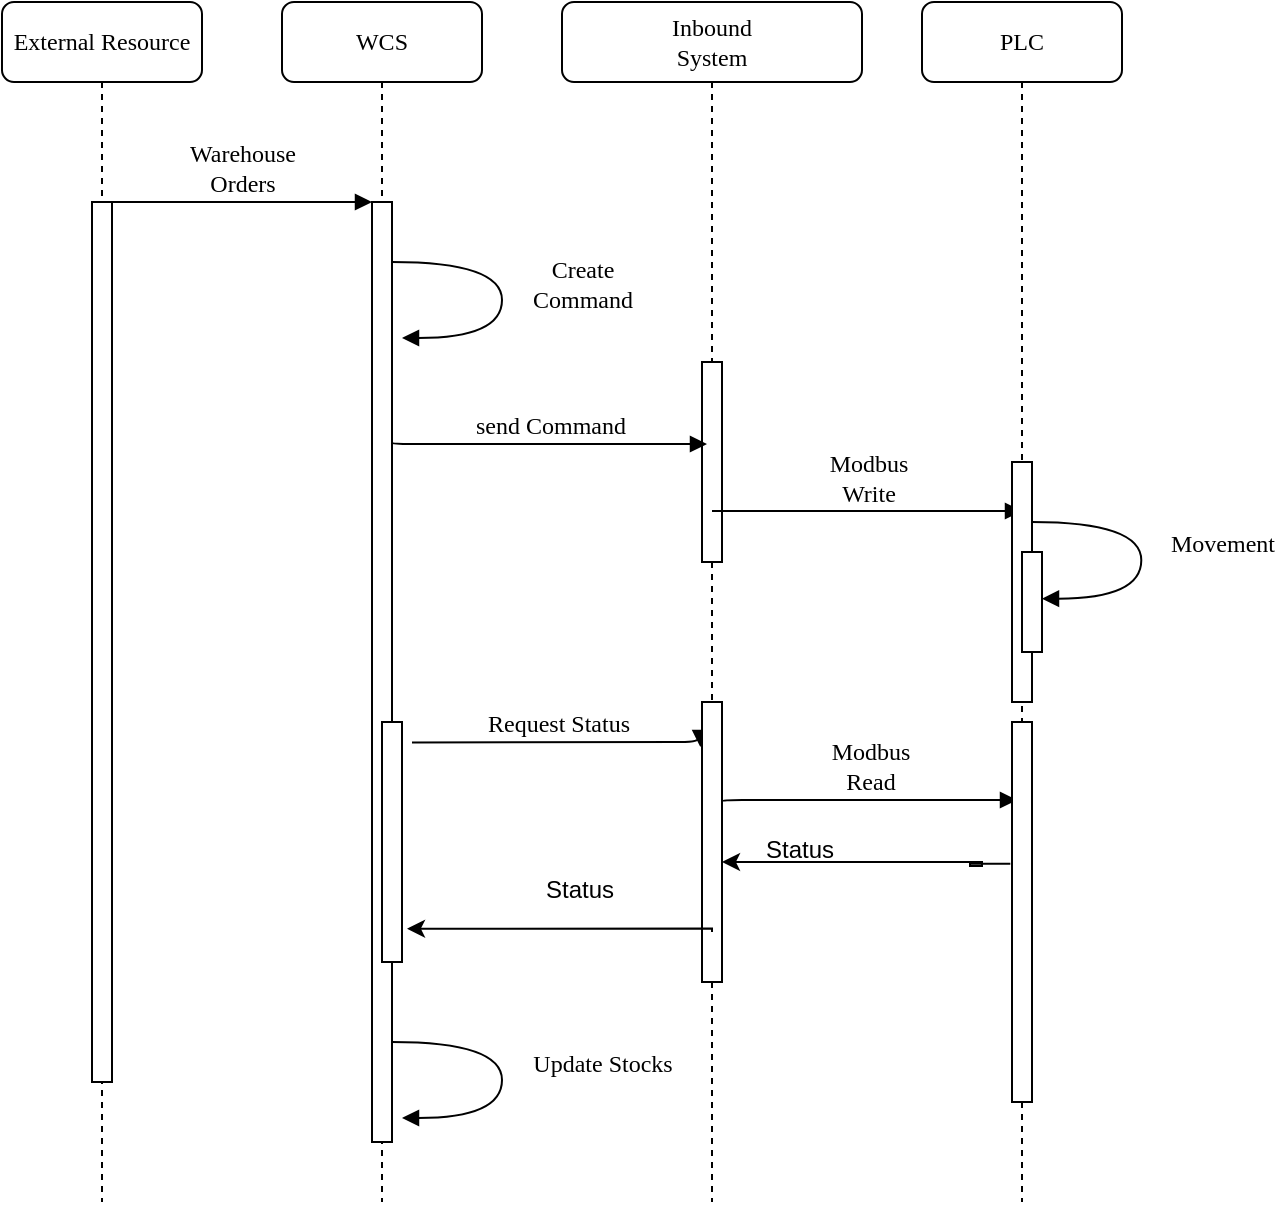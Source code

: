 <mxfile version="24.2.2" type="github">
  <diagram name="Page-1" id="13e1069c-82ec-6db2-03f1-153e76fe0fe0">
    <mxGraphModel dx="1434" dy="774" grid="1" gridSize="10" guides="1" tooltips="1" connect="1" arrows="1" fold="1" page="1" pageScale="1" pageWidth="1100" pageHeight="850" background="none" math="0" shadow="0">
      <root>
        <mxCell id="0" />
        <mxCell id="1" parent="0" />
        <mxCell id="7baba1c4bc27f4b0-2" value="WCS" style="shape=umlLifeline;perimeter=lifelinePerimeter;whiteSpace=wrap;html=1;container=1;collapsible=0;recursiveResize=0;outlineConnect=0;rounded=1;shadow=0;comic=0;labelBackgroundColor=none;strokeWidth=1;fontFamily=Verdana;fontSize=12;align=center;" parent="1" vertex="1">
          <mxGeometry x="240" y="80" width="100" height="600" as="geometry" />
        </mxCell>
        <mxCell id="7baba1c4bc27f4b0-10" value="" style="html=1;points=[];perimeter=orthogonalPerimeter;rounded=0;shadow=0;comic=0;labelBackgroundColor=none;strokeWidth=1;fontFamily=Verdana;fontSize=12;align=center;" parent="7baba1c4bc27f4b0-2" vertex="1">
          <mxGeometry x="45" y="100" width="10" height="470" as="geometry" />
        </mxCell>
        <mxCell id="ZkeFNcF1IS-2bL18hSrl-8" value="&lt;div&gt;Create&lt;/div&gt;&lt;div&gt;Command&lt;br&gt;&lt;/div&gt;" style="html=1;verticalAlign=bottom;endArrow=block;labelBackgroundColor=none;fontFamily=Verdana;fontSize=12;elbow=vertical;edgeStyle=orthogonalEdgeStyle;curved=1;entryX=1;entryY=0.286;entryPerimeter=0;exitX=1.038;exitY=0.345;exitPerimeter=0;" parent="7baba1c4bc27f4b0-2" edge="1">
          <mxGeometry x="0.158" y="40" relative="1" as="geometry">
            <mxPoint x="55" y="130" as="sourcePoint" />
            <mxPoint x="60" y="168" as="targetPoint" />
            <Array as="points">
              <mxPoint x="110" y="130" />
              <mxPoint x="110" y="168" />
            </Array>
            <mxPoint as="offset" />
          </mxGeometry>
        </mxCell>
        <mxCell id="ZkeFNcF1IS-2bL18hSrl-14" value="" style="html=1;points=[];perimeter=orthogonalPerimeter;rounded=0;shadow=0;comic=0;labelBackgroundColor=none;strokeWidth=1;fontFamily=Verdana;fontSize=12;align=center;" parent="7baba1c4bc27f4b0-2" vertex="1">
          <mxGeometry x="50" y="360" width="10" height="120" as="geometry" />
        </mxCell>
        <mxCell id="ZkeFNcF1IS-2bL18hSrl-13" value="Request Status" style="html=1;verticalAlign=bottom;endArrow=block;labelBackgroundColor=none;fontFamily=Verdana;fontSize=12;edgeStyle=elbowEdgeStyle;elbow=vertical;exitX=0.48;exitY=0.64;exitDx=0;exitDy=0;exitPerimeter=0;entryX=-0.083;entryY=0.161;entryDx=0;entryDy=0;entryPerimeter=0;" parent="7baba1c4bc27f4b0-2" target="ZkeFNcF1IS-2bL18hSrl-6" edge="1">
          <mxGeometry relative="1" as="geometry">
            <mxPoint x="65" y="370.2" as="sourcePoint" />
            <mxPoint x="226.5" y="370" as="targetPoint" />
            <mxPoint as="offset" />
            <Array as="points">
              <mxPoint x="167" y="370" />
            </Array>
          </mxGeometry>
        </mxCell>
        <mxCell id="ZkeFNcF1IS-2bL18hSrl-33" value="Update Stocks" style="html=1;verticalAlign=bottom;endArrow=block;labelBackgroundColor=none;fontFamily=Verdana;fontSize=12;elbow=vertical;edgeStyle=orthogonalEdgeStyle;curved=1;entryX=1;entryY=0.286;entryPerimeter=0;exitX=1.038;exitY=0.345;exitPerimeter=0;" parent="7baba1c4bc27f4b0-2" edge="1">
          <mxGeometry x="0.049" y="50" relative="1" as="geometry">
            <mxPoint x="55" y="520" as="sourcePoint" />
            <mxPoint x="60" y="558" as="targetPoint" />
            <Array as="points">
              <mxPoint x="110" y="520" />
              <mxPoint x="110" y="558" />
            </Array>
            <mxPoint as="offset" />
          </mxGeometry>
        </mxCell>
        <mxCell id="7baba1c4bc27f4b0-3" value="&lt;div&gt;Inbound&lt;/div&gt;&lt;div&gt;System&lt;/div&gt;" style="shape=umlLifeline;perimeter=lifelinePerimeter;whiteSpace=wrap;html=1;container=1;collapsible=0;recursiveResize=0;outlineConnect=0;rounded=1;shadow=0;comic=0;labelBackgroundColor=none;strokeWidth=1;fontFamily=Verdana;fontSize=12;align=center;" parent="1" vertex="1">
          <mxGeometry x="380" y="80" width="150" height="600" as="geometry" />
        </mxCell>
        <mxCell id="7baba1c4bc27f4b0-13" value="" style="html=1;points=[];perimeter=orthogonalPerimeter;rounded=0;shadow=0;comic=0;labelBackgroundColor=none;strokeWidth=1;fontFamily=Verdana;fontSize=12;align=center;" parent="7baba1c4bc27f4b0-3" vertex="1">
          <mxGeometry x="70" y="180" width="10" height="100" as="geometry" />
        </mxCell>
        <mxCell id="ZkeFNcF1IS-2bL18hSrl-6" value="" style="html=1;points=[];perimeter=orthogonalPerimeter;rounded=0;shadow=0;comic=0;labelBackgroundColor=none;strokeWidth=1;fontFamily=Verdana;fontSize=12;align=center;" parent="7baba1c4bc27f4b0-3" vertex="1">
          <mxGeometry x="70" y="350" width="10" height="140" as="geometry" />
        </mxCell>
        <mxCell id="ZkeFNcF1IS-2bL18hSrl-16" value="&lt;div&gt;Modbus&lt;/div&gt;&lt;div&gt;Read&lt;br&gt;&lt;/div&gt;" style="html=1;verticalAlign=bottom;endArrow=block;labelBackgroundColor=none;fontFamily=Verdana;fontSize=12;edgeStyle=elbowEdgeStyle;elbow=vertical;entryX=0.25;entryY=0.202;entryDx=0;entryDy=0;entryPerimeter=0;" parent="7baba1c4bc27f4b0-3" target="7baba1c4bc27f4b0-22" edge="1">
          <mxGeometry relative="1" as="geometry">
            <mxPoint x="80" y="400" as="sourcePoint" />
            <Array as="points" />
            <mxPoint x="185" y="400" as="targetPoint" />
          </mxGeometry>
        </mxCell>
        <mxCell id="ZkeFNcF1IS-2bL18hSrl-19" value="Status" style="text;whiteSpace=wrap;html=1;" parent="7baba1c4bc27f4b0-3" vertex="1">
          <mxGeometry x="100" y="410" width="60" height="20" as="geometry" />
        </mxCell>
        <mxCell id="ZkeFNcF1IS-2bL18hSrl-34" style="edgeStyle=orthogonalEdgeStyle;rounded=0;orthogonalLoop=1;jettySize=auto;html=1;entryX=1.25;entryY=0.861;entryDx=0;entryDy=0;entryPerimeter=0;exitX=-0.083;exitY=0.373;exitDx=0;exitDy=0;exitPerimeter=0;" parent="7baba1c4bc27f4b0-3" source="7baba1c4bc27f4b0-22" edge="1">
          <mxGeometry relative="1" as="geometry">
            <mxPoint x="232" y="432" as="sourcePoint" />
            <mxPoint x="80" y="430" as="targetPoint" />
            <Array as="points">
              <mxPoint x="204" y="432" />
              <mxPoint x="210" y="432" />
              <mxPoint x="210" y="430" />
            </Array>
          </mxGeometry>
        </mxCell>
        <mxCell id="7baba1c4bc27f4b0-4" value="PLC" style="shape=umlLifeline;perimeter=lifelinePerimeter;whiteSpace=wrap;html=1;container=1;collapsible=0;recursiveResize=0;outlineConnect=0;rounded=1;shadow=0;comic=0;labelBackgroundColor=none;strokeWidth=1;fontFamily=Verdana;fontSize=12;align=center;" parent="1" vertex="1">
          <mxGeometry x="560" y="80" width="100" height="600" as="geometry" />
        </mxCell>
        <mxCell id="7baba1c4bc27f4b0-17" value="&lt;div&gt;Modbus&lt;/div&gt;&lt;div&gt;Write&lt;br&gt;&lt;/div&gt;" style="html=1;verticalAlign=bottom;endArrow=block;labelBackgroundColor=none;fontFamily=Verdana;fontSize=12;edgeStyle=elbowEdgeStyle;elbow=vertical;" parent="7baba1c4bc27f4b0-4" source="7baba1c4bc27f4b0-3" edge="1">
          <mxGeometry relative="1" as="geometry">
            <mxPoint x="-60" y="254" as="sourcePoint" />
            <Array as="points">
              <mxPoint x="-75" y="254.5" />
            </Array>
            <mxPoint x="50" y="254.5" as="targetPoint" />
          </mxGeometry>
        </mxCell>
        <mxCell id="7baba1c4bc27f4b0-16" value="" style="html=1;points=[];perimeter=orthogonalPerimeter;rounded=0;shadow=0;comic=0;labelBackgroundColor=none;strokeWidth=1;fontFamily=Verdana;fontSize=12;align=center;" parent="7baba1c4bc27f4b0-4" vertex="1">
          <mxGeometry x="45" y="230" width="10" height="120" as="geometry" />
        </mxCell>
        <mxCell id="7baba1c4bc27f4b0-34" value="" style="html=1;points=[];perimeter=orthogonalPerimeter;rounded=0;shadow=0;comic=0;labelBackgroundColor=none;strokeWidth=1;fontFamily=Verdana;fontSize=12;align=center;" parent="7baba1c4bc27f4b0-4" vertex="1">
          <mxGeometry x="50" y="275" width="10" height="50" as="geometry" />
        </mxCell>
        <mxCell id="ZkeFNcF1IS-2bL18hSrl-9" value="Movement" style="html=1;verticalAlign=bottom;endArrow=block;labelBackgroundColor=none;fontFamily=Verdana;fontSize=12;elbow=vertical;edgeStyle=orthogonalEdgeStyle;curved=1;entryX=1;entryY=0.286;entryPerimeter=0;exitX=1.038;exitY=0.345;exitPerimeter=0;" parent="7baba1c4bc27f4b0-4" edge="1">
          <mxGeometry x="0.047" y="40" relative="1" as="geometry">
            <mxPoint x="55.003" y="260" as="sourcePoint" />
            <mxPoint x="60.003" y="298.333" as="targetPoint" />
            <Array as="points">
              <mxPoint x="109.67" y="260" />
              <mxPoint x="109.67" y="298" />
            </Array>
            <mxPoint as="offset" />
          </mxGeometry>
        </mxCell>
        <mxCell id="7baba1c4bc27f4b0-22" value="" style="html=1;points=[];perimeter=orthogonalPerimeter;rounded=0;shadow=0;comic=0;labelBackgroundColor=none;strokeWidth=1;fontFamily=Verdana;fontSize=12;align=center;" parent="7baba1c4bc27f4b0-4" vertex="1">
          <mxGeometry x="45" y="360" width="10" height="190" as="geometry" />
        </mxCell>
        <mxCell id="7baba1c4bc27f4b0-8" value="&lt;div&gt;External Resource&lt;/div&gt;" style="shape=umlLifeline;perimeter=lifelinePerimeter;whiteSpace=wrap;html=1;container=1;collapsible=0;recursiveResize=0;outlineConnect=0;rounded=1;shadow=0;comic=0;labelBackgroundColor=none;strokeWidth=1;fontFamily=Verdana;fontSize=12;align=center;" parent="1" vertex="1">
          <mxGeometry x="100" y="80" width="100" height="600" as="geometry" />
        </mxCell>
        <mxCell id="7baba1c4bc27f4b0-9" value="" style="html=1;points=[];perimeter=orthogonalPerimeter;rounded=0;shadow=0;comic=0;labelBackgroundColor=none;strokeWidth=1;fontFamily=Verdana;fontSize=12;align=center;" parent="7baba1c4bc27f4b0-8" vertex="1">
          <mxGeometry x="45" y="100" width="10" height="440" as="geometry" />
        </mxCell>
        <mxCell id="7baba1c4bc27f4b0-11" value="&lt;div&gt;Warehouse&lt;/div&gt;&lt;div&gt;Orders&lt;/div&gt;" style="html=1;verticalAlign=bottom;endArrow=block;entryX=0;entryY=0;labelBackgroundColor=none;fontFamily=Verdana;fontSize=12;edgeStyle=elbowEdgeStyle;elbow=vertical;" parent="1" source="7baba1c4bc27f4b0-9" target="7baba1c4bc27f4b0-10" edge="1">
          <mxGeometry relative="1" as="geometry">
            <mxPoint x="220" y="190" as="sourcePoint" />
            <mxPoint as="offset" />
          </mxGeometry>
        </mxCell>
        <mxCell id="7baba1c4bc27f4b0-14" value="send Command" style="html=1;verticalAlign=bottom;endArrow=block;entryX=0.25;entryY=0.417;labelBackgroundColor=none;fontFamily=Verdana;fontSize=12;edgeStyle=elbowEdgeStyle;elbow=vertical;entryDx=0;entryDy=0;entryPerimeter=0;" parent="1" target="7baba1c4bc27f4b0-13" edge="1">
          <mxGeometry relative="1" as="geometry">
            <mxPoint x="295" y="300" as="sourcePoint" />
            <mxPoint x="445" y="300.0" as="targetPoint" />
            <mxPoint as="offset" />
          </mxGeometry>
        </mxCell>
        <mxCell id="ZkeFNcF1IS-2bL18hSrl-25" value="Status" style="text;whiteSpace=wrap;html=1;" parent="1" vertex="1">
          <mxGeometry x="370" y="510" width="60" height="20" as="geometry" />
        </mxCell>
        <mxCell id="ZkeFNcF1IS-2bL18hSrl-27" style="edgeStyle=orthogonalEdgeStyle;rounded=0;orthogonalLoop=1;jettySize=auto;html=1;entryX=1.25;entryY=0.861;entryDx=0;entryDy=0;entryPerimeter=0;exitX=0.5;exitY=0.821;exitDx=0;exitDy=0;exitPerimeter=0;" parent="1" source="ZkeFNcF1IS-2bL18hSrl-6" target="ZkeFNcF1IS-2bL18hSrl-14" edge="1">
          <mxGeometry relative="1" as="geometry">
            <mxPoint x="480" y="570" as="sourcePoint" />
            <mxPoint x="327.67" y="571.04" as="targetPoint" />
            <Array as="points">
              <mxPoint x="455" y="543" />
            </Array>
          </mxGeometry>
        </mxCell>
      </root>
    </mxGraphModel>
  </diagram>
</mxfile>
